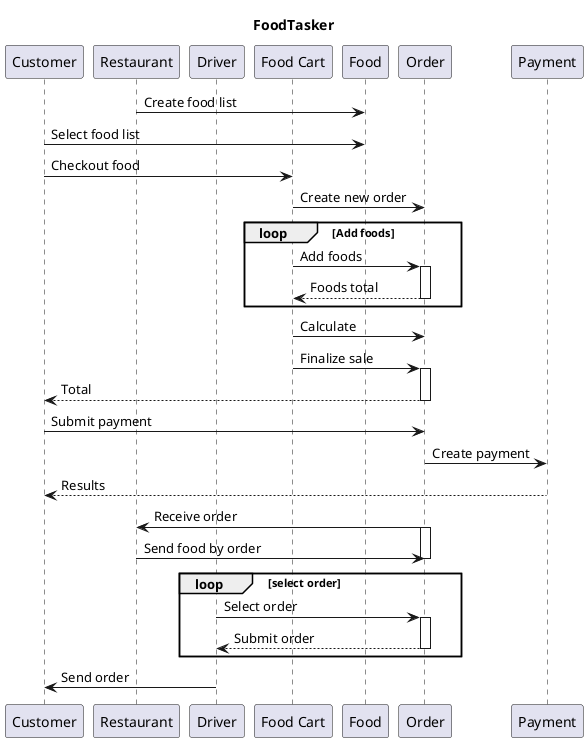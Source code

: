 @startuml
   title FoodTasker
   participant "Customer" as cus
   participant "Restaurant" as r
   participant "Driver" as d
   participant "Food Cart" as fc
   participant "Food" as f
   participant "Order" as order
   participant "Payment" as pm
   r->f: Create food list
   cus->f: Select food list
   cus->fc: Checkout food
   fc->order: Create new order
   loop Add foods
       fc -> order: Add foods
       activate order
       order --> fc: Foods total
       deactivate order
   end
   fc->order: Calculate
   fc->order: Finalize sale
   activate order
   order --> cus: Total
   deactivate order


   cus->order: Submit payment
   order->pm: Create payment
   pm-->cus: Results
   order->r: Receive order
   activate order
   r->order: Send food by order
   deactivate order
   loop select order
       d->order: Select order
       activate order
       order-->d: Submit order
       deactivate order
   end
   d->cus: Send order
   deactivate order

@enduml
